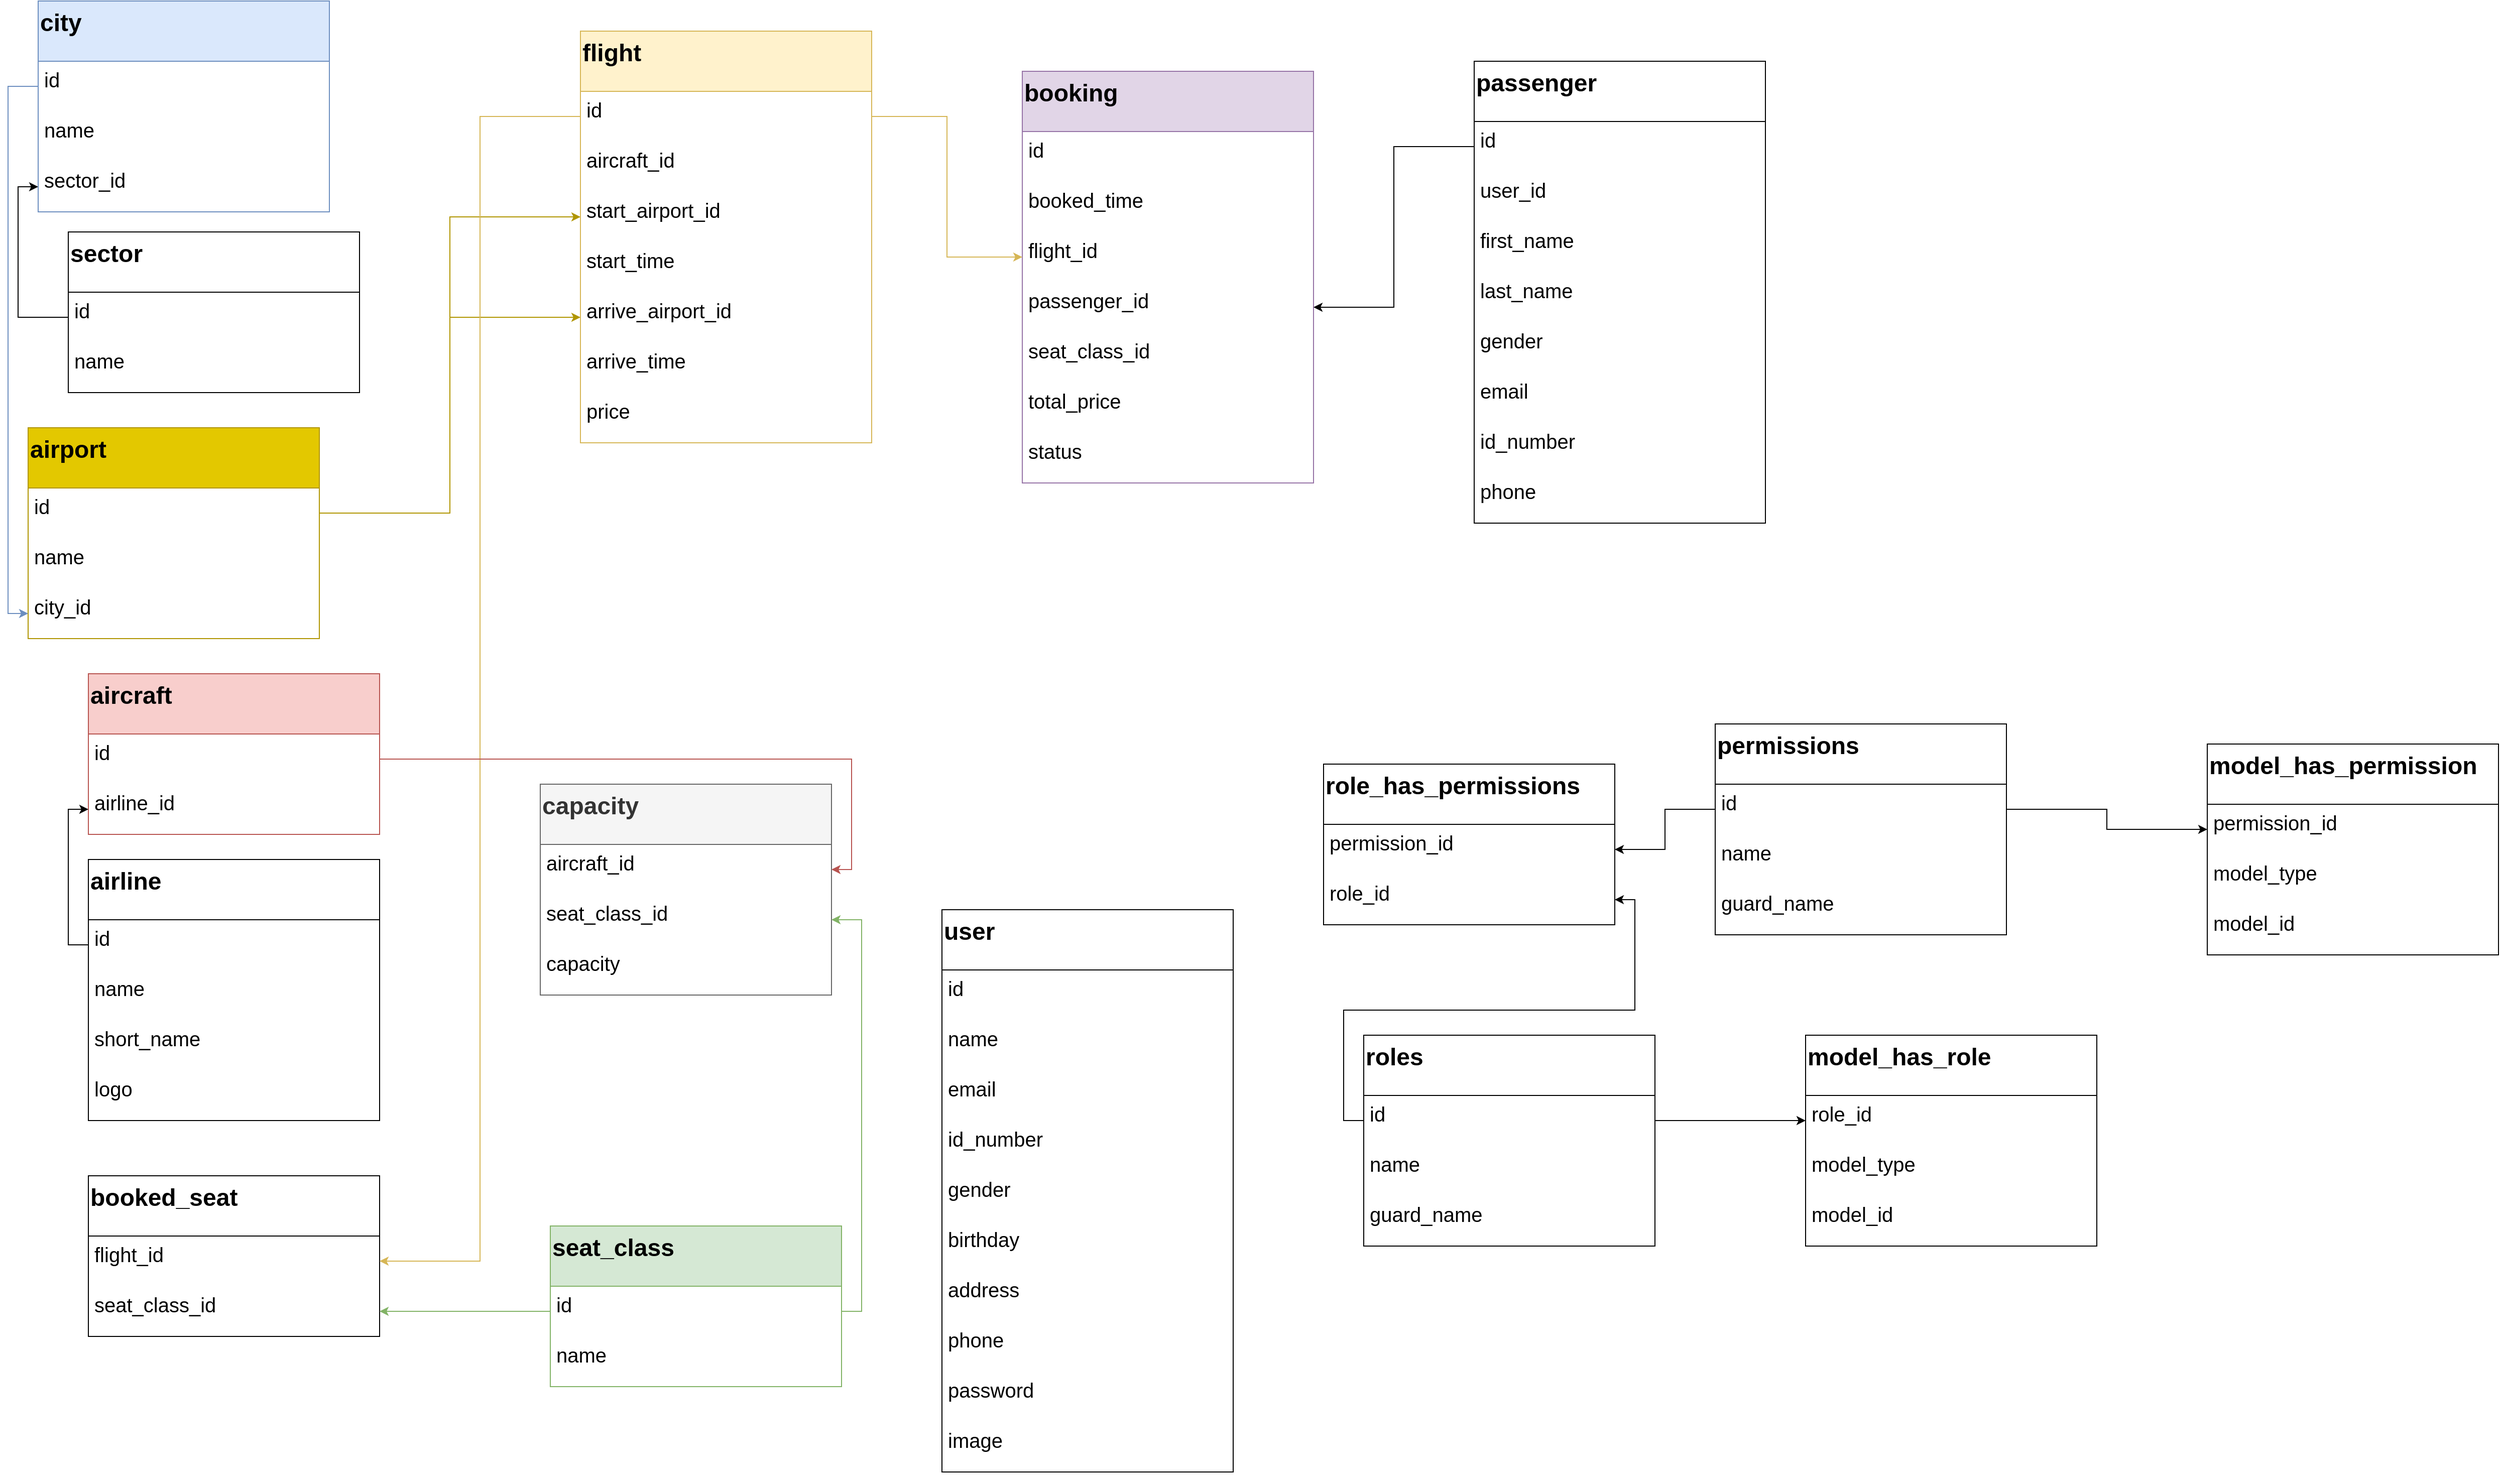 <mxfile version="14.8.4" type="github">
  <diagram id="SoRXDnjwO3ZmQfN1C3io" name="Page-1">
    <mxGraphModel dx="3416" dy="1322" grid="1" gridSize="10" guides="1" tooltips="1" connect="1" arrows="1" fold="1" page="1" pageScale="1" pageWidth="583" pageHeight="827" math="0" shadow="0">
      <root>
        <mxCell id="0" />
        <mxCell id="1" parent="0" />
        <mxCell id="cjGhIyGhjkN-l4axuEIg-139" value="aircraft" style="swimlane;fontStyle=1;childLayout=stackLayout;horizontal=1;startSize=60;horizontalStack=0;resizeParent=1;resizeParentMax=0;resizeLast=0;collapsible=1;marginBottom=0;fontSize=24;strokeColor=#b85450;align=left;verticalAlign=top;fillColor=#f8cecc;" parent="1" vertex="1">
          <mxGeometry x="-750" y="690" width="290" height="160" as="geometry">
            <mxRectangle x="550" y="930" width="110" height="60" as="alternateBounds" />
          </mxGeometry>
        </mxCell>
        <mxCell id="cjGhIyGhjkN-l4axuEIg-140" value="id" style="text;strokeColor=none;fillColor=none;align=left;verticalAlign=top;spacingLeft=4;spacingRight=4;overflow=hidden;rotatable=0;points=[[0,0.5],[1,0.5]];portConstraint=eastwest;fontSize=20;" parent="cjGhIyGhjkN-l4axuEIg-139" vertex="1">
          <mxGeometry y="60" width="290" height="50" as="geometry" />
        </mxCell>
        <mxCell id="cjGhIyGhjkN-l4axuEIg-141" value="airline_id" style="text;strokeColor=none;fillColor=none;align=left;verticalAlign=top;spacingLeft=4;spacingRight=4;overflow=hidden;rotatable=0;points=[[0,0.5],[1,0.5]];portConstraint=eastwest;fontSize=20;" parent="cjGhIyGhjkN-l4axuEIg-139" vertex="1">
          <mxGeometry y="110" width="290" height="50" as="geometry" />
        </mxCell>
        <mxCell id="cjGhIyGhjkN-l4axuEIg-152" value="airline" style="swimlane;fontStyle=1;childLayout=stackLayout;horizontal=1;startSize=60;horizontalStack=0;resizeParent=1;resizeParentMax=0;resizeLast=0;collapsible=1;marginBottom=0;fontSize=24;strokeColor=#000000;align=left;verticalAlign=top;" parent="1" vertex="1">
          <mxGeometry x="-750" y="875" width="290" height="260" as="geometry">
            <mxRectangle x="550" y="930" width="110" height="60" as="alternateBounds" />
          </mxGeometry>
        </mxCell>
        <mxCell id="cjGhIyGhjkN-l4axuEIg-153" value="id" style="text;strokeColor=none;fillColor=none;align=left;verticalAlign=top;spacingLeft=4;spacingRight=4;overflow=hidden;rotatable=0;points=[[0,0.5],[1,0.5]];portConstraint=eastwest;fontSize=20;" parent="cjGhIyGhjkN-l4axuEIg-152" vertex="1">
          <mxGeometry y="60" width="290" height="50" as="geometry" />
        </mxCell>
        <mxCell id="cjGhIyGhjkN-l4axuEIg-154" value="name" style="text;strokeColor=none;fillColor=none;align=left;verticalAlign=top;spacingLeft=4;spacingRight=4;overflow=hidden;rotatable=0;points=[[0,0.5],[1,0.5]];portConstraint=eastwest;fontSize=20;" parent="cjGhIyGhjkN-l4axuEIg-152" vertex="1">
          <mxGeometry y="110" width="290" height="50" as="geometry" />
        </mxCell>
        <mxCell id="cjGhIyGhjkN-l4axuEIg-155" value="short_name" style="text;strokeColor=none;fillColor=none;align=left;verticalAlign=top;spacingLeft=4;spacingRight=4;overflow=hidden;rotatable=0;points=[[0,0.5],[1,0.5]];portConstraint=eastwest;fontSize=20;" parent="cjGhIyGhjkN-l4axuEIg-152" vertex="1">
          <mxGeometry y="160" width="290" height="50" as="geometry" />
        </mxCell>
        <mxCell id="cjGhIyGhjkN-l4axuEIg-156" value="logo" style="text;strokeColor=none;fillColor=none;align=left;verticalAlign=top;spacingLeft=4;spacingRight=4;overflow=hidden;rotatable=0;points=[[0,0.5],[1,0.5]];portConstraint=eastwest;fontSize=20;" parent="cjGhIyGhjkN-l4axuEIg-152" vertex="1">
          <mxGeometry y="210" width="290" height="50" as="geometry" />
        </mxCell>
        <mxCell id="cjGhIyGhjkN-l4axuEIg-157" value="booked_seat" style="swimlane;fontStyle=1;childLayout=stackLayout;horizontal=1;startSize=60;horizontalStack=0;resizeParent=1;resizeParentMax=0;resizeLast=0;collapsible=1;marginBottom=0;fontSize=24;strokeColor=#000000;align=left;verticalAlign=top;" parent="1" vertex="1">
          <mxGeometry x="-750" y="1190" width="290" height="160" as="geometry">
            <mxRectangle x="550" y="930" width="110" height="60" as="alternateBounds" />
          </mxGeometry>
        </mxCell>
        <mxCell id="cjGhIyGhjkN-l4axuEIg-158" value="flight_id" style="text;strokeColor=none;fillColor=none;align=left;verticalAlign=top;spacingLeft=4;spacingRight=4;overflow=hidden;rotatable=0;points=[[0,0.5],[1,0.5]];portConstraint=eastwest;fontSize=20;" parent="cjGhIyGhjkN-l4axuEIg-157" vertex="1">
          <mxGeometry y="60" width="290" height="50" as="geometry" />
        </mxCell>
        <mxCell id="cjGhIyGhjkN-l4axuEIg-159" value="seat_class_id" style="text;strokeColor=none;fillColor=none;align=left;verticalAlign=top;spacingLeft=4;spacingRight=4;overflow=hidden;rotatable=0;points=[[0,0.5],[1,0.5]];portConstraint=eastwest;fontSize=20;" parent="cjGhIyGhjkN-l4axuEIg-157" vertex="1">
          <mxGeometry y="110" width="290" height="50" as="geometry" />
        </mxCell>
        <mxCell id="cjGhIyGhjkN-l4axuEIg-160" value="booking" style="swimlane;fontStyle=1;childLayout=stackLayout;horizontal=1;startSize=60;horizontalStack=0;resizeParent=1;resizeParentMax=0;resizeLast=0;collapsible=1;marginBottom=0;fontSize=24;strokeColor=#9673a6;align=left;verticalAlign=top;fillColor=#e1d5e7;" parent="1" vertex="1">
          <mxGeometry x="180" y="90" width="290" height="410" as="geometry">
            <mxRectangle x="550" y="930" width="110" height="60" as="alternateBounds" />
          </mxGeometry>
        </mxCell>
        <mxCell id="cjGhIyGhjkN-l4axuEIg-161" value="id" style="text;strokeColor=none;fillColor=none;align=left;verticalAlign=top;spacingLeft=4;spacingRight=4;overflow=hidden;rotatable=0;points=[[0,0.5],[1,0.5]];portConstraint=eastwest;fontSize=20;" parent="cjGhIyGhjkN-l4axuEIg-160" vertex="1">
          <mxGeometry y="60" width="290" height="50" as="geometry" />
        </mxCell>
        <mxCell id="cjGhIyGhjkN-l4axuEIg-162" value="booked_time" style="text;strokeColor=none;fillColor=none;align=left;verticalAlign=top;spacingLeft=4;spacingRight=4;overflow=hidden;rotatable=0;points=[[0,0.5],[1,0.5]];portConstraint=eastwest;fontSize=20;" parent="cjGhIyGhjkN-l4axuEIg-160" vertex="1">
          <mxGeometry y="110" width="290" height="50" as="geometry" />
        </mxCell>
        <mxCell id="cjGhIyGhjkN-l4axuEIg-163" value="flight_id" style="text;strokeColor=none;fillColor=none;align=left;verticalAlign=top;spacingLeft=4;spacingRight=4;overflow=hidden;rotatable=0;points=[[0,0.5],[1,0.5]];portConstraint=eastwest;fontSize=20;" parent="cjGhIyGhjkN-l4axuEIg-160" vertex="1">
          <mxGeometry y="160" width="290" height="50" as="geometry" />
        </mxCell>
        <mxCell id="dwVEOOAWxV4uYfPuYmq5-7" value="passenger_id" style="text;strokeColor=none;fillColor=none;align=left;verticalAlign=top;spacingLeft=4;spacingRight=4;overflow=hidden;rotatable=0;points=[[0,0.5],[1,0.5]];portConstraint=eastwest;fontSize=20;" parent="cjGhIyGhjkN-l4axuEIg-160" vertex="1">
          <mxGeometry y="210" width="290" height="50" as="geometry" />
        </mxCell>
        <mxCell id="dwVEOOAWxV4uYfPuYmq5-4" value="seat_class_id" style="text;strokeColor=none;fillColor=none;align=left;verticalAlign=top;spacingLeft=4;spacingRight=4;overflow=hidden;rotatable=0;points=[[0,0.5],[1,0.5]];portConstraint=eastwest;fontSize=20;" parent="cjGhIyGhjkN-l4axuEIg-160" vertex="1">
          <mxGeometry y="260" width="290" height="50" as="geometry" />
        </mxCell>
        <mxCell id="dwVEOOAWxV4uYfPuYmq5-5" value="total_price" style="text;strokeColor=none;fillColor=none;align=left;verticalAlign=top;spacingLeft=4;spacingRight=4;overflow=hidden;rotatable=0;points=[[0,0.5],[1,0.5]];portConstraint=eastwest;fontSize=20;" parent="cjGhIyGhjkN-l4axuEIg-160" vertex="1">
          <mxGeometry y="310" width="290" height="50" as="geometry" />
        </mxCell>
        <mxCell id="dwVEOOAWxV4uYfPuYmq5-6" value="status" style="text;strokeColor=none;fillColor=none;align=left;verticalAlign=top;spacingLeft=4;spacingRight=4;overflow=hidden;rotatable=0;points=[[0,0.5],[1,0.5]];portConstraint=eastwest;fontSize=20;" parent="cjGhIyGhjkN-l4axuEIg-160" vertex="1">
          <mxGeometry y="360" width="290" height="50" as="geometry" />
        </mxCell>
        <mxCell id="cjGhIyGhjkN-l4axuEIg-168" value="capacity" style="swimlane;fontStyle=1;childLayout=stackLayout;horizontal=1;startSize=60;horizontalStack=0;resizeParent=1;resizeParentMax=0;resizeLast=0;collapsible=1;marginBottom=0;fontSize=24;strokeColor=#666666;align=left;verticalAlign=top;fillColor=#f5f5f5;fontColor=#333333;" parent="1" vertex="1">
          <mxGeometry x="-300" y="800" width="290" height="210" as="geometry">
            <mxRectangle x="550" y="930" width="110" height="60" as="alternateBounds" />
          </mxGeometry>
        </mxCell>
        <mxCell id="cjGhIyGhjkN-l4axuEIg-169" value="aircraft_id" style="text;strokeColor=none;fillColor=none;align=left;verticalAlign=top;spacingLeft=4;spacingRight=4;overflow=hidden;rotatable=0;points=[[0,0.5],[1,0.5]];portConstraint=eastwest;fontSize=20;" parent="cjGhIyGhjkN-l4axuEIg-168" vertex="1">
          <mxGeometry y="60" width="290" height="50" as="geometry" />
        </mxCell>
        <mxCell id="cjGhIyGhjkN-l4axuEIg-170" value="seat_class_id" style="text;strokeColor=none;fillColor=none;align=left;verticalAlign=top;spacingLeft=4;spacingRight=4;overflow=hidden;rotatable=0;points=[[0,0.5],[1,0.5]];portConstraint=eastwest;fontSize=20;" parent="cjGhIyGhjkN-l4axuEIg-168" vertex="1">
          <mxGeometry y="110" width="290" height="50" as="geometry" />
        </mxCell>
        <mxCell id="cjGhIyGhjkN-l4axuEIg-171" value="capacity" style="text;strokeColor=none;fillColor=none;align=left;verticalAlign=top;spacingLeft=4;spacingRight=4;overflow=hidden;rotatable=0;points=[[0,0.5],[1,0.5]];portConstraint=eastwest;fontSize=20;" parent="cjGhIyGhjkN-l4axuEIg-168" vertex="1">
          <mxGeometry y="160" width="290" height="50" as="geometry" />
        </mxCell>
        <mxCell id="cjGhIyGhjkN-l4axuEIg-172" value="city" style="swimlane;fontStyle=1;childLayout=stackLayout;horizontal=1;startSize=60;horizontalStack=0;resizeParent=1;resizeParentMax=0;resizeLast=0;collapsible=1;marginBottom=0;fontSize=24;strokeColor=#6c8ebf;align=left;verticalAlign=top;fillColor=#dae8fc;" parent="1" vertex="1">
          <mxGeometry x="-800" y="20" width="290" height="210" as="geometry">
            <mxRectangle x="550" y="930" width="110" height="60" as="alternateBounds" />
          </mxGeometry>
        </mxCell>
        <mxCell id="cjGhIyGhjkN-l4axuEIg-173" value="id" style="text;strokeColor=none;fillColor=none;align=left;verticalAlign=top;spacingLeft=4;spacingRight=4;overflow=hidden;rotatable=0;points=[[0,0.5],[1,0.5]];portConstraint=eastwest;fontSize=20;" parent="cjGhIyGhjkN-l4axuEIg-172" vertex="1">
          <mxGeometry y="60" width="290" height="50" as="geometry" />
        </mxCell>
        <mxCell id="cjGhIyGhjkN-l4axuEIg-174" value="name" style="text;strokeColor=none;fillColor=none;align=left;verticalAlign=top;spacingLeft=4;spacingRight=4;overflow=hidden;rotatable=0;points=[[0,0.5],[1,0.5]];portConstraint=eastwest;fontSize=20;" parent="cjGhIyGhjkN-l4axuEIg-172" vertex="1">
          <mxGeometry y="110" width="290" height="50" as="geometry" />
        </mxCell>
        <mxCell id="cjGhIyGhjkN-l4axuEIg-175" value="sector_id" style="text;strokeColor=none;fillColor=none;align=left;verticalAlign=top;spacingLeft=4;spacingRight=4;overflow=hidden;rotatable=0;points=[[0,0.5],[1,0.5]];portConstraint=eastwest;fontSize=20;" parent="cjGhIyGhjkN-l4axuEIg-172" vertex="1">
          <mxGeometry y="160" width="290" height="50" as="geometry" />
        </mxCell>
        <mxCell id="cjGhIyGhjkN-l4axuEIg-176" value="flight" style="swimlane;fontStyle=1;childLayout=stackLayout;horizontal=1;startSize=60;horizontalStack=0;resizeParent=1;resizeParentMax=0;resizeLast=0;collapsible=1;marginBottom=0;fontSize=24;strokeColor=#d6b656;align=left;verticalAlign=top;fillColor=#fff2cc;" parent="1" vertex="1">
          <mxGeometry x="-260" y="50" width="290" height="410" as="geometry">
            <mxRectangle x="550" y="930" width="110" height="60" as="alternateBounds" />
          </mxGeometry>
        </mxCell>
        <mxCell id="cjGhIyGhjkN-l4axuEIg-177" value="id" style="text;strokeColor=none;fillColor=none;align=left;verticalAlign=top;spacingLeft=4;spacingRight=4;overflow=hidden;rotatable=0;points=[[0,0.5],[1,0.5]];portConstraint=eastwest;fontSize=20;" parent="cjGhIyGhjkN-l4axuEIg-176" vertex="1">
          <mxGeometry y="60" width="290" height="50" as="geometry" />
        </mxCell>
        <mxCell id="cjGhIyGhjkN-l4axuEIg-178" value="aircraft_id" style="text;strokeColor=none;fillColor=none;align=left;verticalAlign=top;spacingLeft=4;spacingRight=4;overflow=hidden;rotatable=0;points=[[0,0.5],[1,0.5]];portConstraint=eastwest;fontSize=20;" parent="cjGhIyGhjkN-l4axuEIg-176" vertex="1">
          <mxGeometry y="110" width="290" height="50" as="geometry" />
        </mxCell>
        <mxCell id="cjGhIyGhjkN-l4axuEIg-179" value="start_airport_id" style="text;strokeColor=none;fillColor=none;align=left;verticalAlign=top;spacingLeft=4;spacingRight=4;overflow=hidden;rotatable=0;points=[[0,0.5],[1,0.5]];portConstraint=eastwest;fontSize=20;" parent="cjGhIyGhjkN-l4axuEIg-176" vertex="1">
          <mxGeometry y="160" width="290" height="50" as="geometry" />
        </mxCell>
        <mxCell id="cjGhIyGhjkN-l4axuEIg-180" value="start_time" style="text;strokeColor=none;fillColor=none;align=left;verticalAlign=top;spacingLeft=4;spacingRight=4;overflow=hidden;rotatable=0;points=[[0,0.5],[1,0.5]];portConstraint=eastwest;fontSize=20;" parent="cjGhIyGhjkN-l4axuEIg-176" vertex="1">
          <mxGeometry y="210" width="290" height="50" as="geometry" />
        </mxCell>
        <mxCell id="cjGhIyGhjkN-l4axuEIg-181" value="arrive_airport_id" style="text;strokeColor=none;fillColor=none;align=left;verticalAlign=top;spacingLeft=4;spacingRight=4;overflow=hidden;rotatable=0;points=[[0,0.5],[1,0.5]];portConstraint=eastwest;fontSize=20;" parent="cjGhIyGhjkN-l4axuEIg-176" vertex="1">
          <mxGeometry y="260" width="290" height="50" as="geometry" />
        </mxCell>
        <mxCell id="cjGhIyGhjkN-l4axuEIg-182" value="arrive_time" style="text;strokeColor=none;fillColor=none;align=left;verticalAlign=top;spacingLeft=4;spacingRight=4;overflow=hidden;rotatable=0;points=[[0,0.5],[1,0.5]];portConstraint=eastwest;fontSize=20;" parent="cjGhIyGhjkN-l4axuEIg-176" vertex="1">
          <mxGeometry y="310" width="290" height="50" as="geometry" />
        </mxCell>
        <mxCell id="cjGhIyGhjkN-l4axuEIg-183" value="price" style="text;strokeColor=none;fillColor=none;align=left;verticalAlign=top;spacingLeft=4;spacingRight=4;overflow=hidden;rotatable=0;points=[[0,0.5],[1,0.5]];portConstraint=eastwest;fontSize=20;" parent="cjGhIyGhjkN-l4axuEIg-176" vertex="1">
          <mxGeometry y="360" width="290" height="50" as="geometry" />
        </mxCell>
        <mxCell id="cjGhIyGhjkN-l4axuEIg-184" value="model_has_permission" style="swimlane;fontStyle=1;childLayout=stackLayout;horizontal=1;startSize=60;horizontalStack=0;resizeParent=1;resizeParentMax=0;resizeLast=0;collapsible=1;marginBottom=0;fontSize=24;strokeColor=#000000;align=left;verticalAlign=top;" parent="1" vertex="1">
          <mxGeometry x="1360" y="760" width="290" height="210" as="geometry">
            <mxRectangle x="550" y="930" width="110" height="60" as="alternateBounds" />
          </mxGeometry>
        </mxCell>
        <mxCell id="cjGhIyGhjkN-l4axuEIg-185" value="permission_id" style="text;strokeColor=none;fillColor=none;align=left;verticalAlign=top;spacingLeft=4;spacingRight=4;overflow=hidden;rotatable=0;points=[[0,0.5],[1,0.5]];portConstraint=eastwest;fontSize=20;" parent="cjGhIyGhjkN-l4axuEIg-184" vertex="1">
          <mxGeometry y="60" width="290" height="50" as="geometry" />
        </mxCell>
        <mxCell id="cjGhIyGhjkN-l4axuEIg-186" value="model_type" style="text;strokeColor=none;fillColor=none;align=left;verticalAlign=top;spacingLeft=4;spacingRight=4;overflow=hidden;rotatable=0;points=[[0,0.5],[1,0.5]];portConstraint=eastwest;fontSize=20;" parent="cjGhIyGhjkN-l4axuEIg-184" vertex="1">
          <mxGeometry y="110" width="290" height="50" as="geometry" />
        </mxCell>
        <mxCell id="cjGhIyGhjkN-l4axuEIg-187" value="model_id" style="text;strokeColor=none;fillColor=none;align=left;verticalAlign=top;spacingLeft=4;spacingRight=4;overflow=hidden;rotatable=0;points=[[0,0.5],[1,0.5]];portConstraint=eastwest;fontSize=20;" parent="cjGhIyGhjkN-l4axuEIg-184" vertex="1">
          <mxGeometry y="160" width="290" height="50" as="geometry" />
        </mxCell>
        <mxCell id="cjGhIyGhjkN-l4axuEIg-188" value="model_has_role" style="swimlane;fontStyle=1;childLayout=stackLayout;horizontal=1;startSize=60;horizontalStack=0;resizeParent=1;resizeParentMax=0;resizeLast=0;collapsible=1;marginBottom=0;fontSize=24;strokeColor=#000000;align=left;verticalAlign=top;" parent="1" vertex="1">
          <mxGeometry x="960" y="1050" width="290" height="210" as="geometry">
            <mxRectangle x="550" y="930" width="110" height="60" as="alternateBounds" />
          </mxGeometry>
        </mxCell>
        <mxCell id="cjGhIyGhjkN-l4axuEIg-189" value="role_id" style="text;strokeColor=none;fillColor=none;align=left;verticalAlign=top;spacingLeft=4;spacingRight=4;overflow=hidden;rotatable=0;points=[[0,0.5],[1,0.5]];portConstraint=eastwest;fontSize=20;" parent="cjGhIyGhjkN-l4axuEIg-188" vertex="1">
          <mxGeometry y="60" width="290" height="50" as="geometry" />
        </mxCell>
        <mxCell id="cjGhIyGhjkN-l4axuEIg-190" value="model_type" style="text;strokeColor=none;fillColor=none;align=left;verticalAlign=top;spacingLeft=4;spacingRight=4;overflow=hidden;rotatable=0;points=[[0,0.5],[1,0.5]];portConstraint=eastwest;fontSize=20;" parent="cjGhIyGhjkN-l4axuEIg-188" vertex="1">
          <mxGeometry y="110" width="290" height="50" as="geometry" />
        </mxCell>
        <mxCell id="cjGhIyGhjkN-l4axuEIg-191" value="model_id" style="text;strokeColor=none;fillColor=none;align=left;verticalAlign=top;spacingLeft=4;spacingRight=4;overflow=hidden;rotatable=0;points=[[0,0.5],[1,0.5]];portConstraint=eastwest;fontSize=20;" parent="cjGhIyGhjkN-l4axuEIg-188" vertex="1">
          <mxGeometry y="160" width="290" height="50" as="geometry" />
        </mxCell>
        <mxCell id="cjGhIyGhjkN-l4axuEIg-192" value="passenger" style="swimlane;fontStyle=1;childLayout=stackLayout;horizontal=1;startSize=60;horizontalStack=0;resizeParent=1;resizeParentMax=0;resizeLast=0;collapsible=1;marginBottom=0;fontSize=24;strokeColor=#000000;align=left;verticalAlign=top;" parent="1" vertex="1">
          <mxGeometry x="630" y="80" width="290" height="460" as="geometry">
            <mxRectangle x="550" y="930" width="110" height="60" as="alternateBounds" />
          </mxGeometry>
        </mxCell>
        <mxCell id="cjGhIyGhjkN-l4axuEIg-193" value="id" style="text;strokeColor=none;fillColor=none;align=left;verticalAlign=top;spacingLeft=4;spacingRight=4;overflow=hidden;rotatable=0;points=[[0,0.5],[1,0.5]];portConstraint=eastwest;fontSize=20;" parent="cjGhIyGhjkN-l4axuEIg-192" vertex="1">
          <mxGeometry y="60" width="290" height="50" as="geometry" />
        </mxCell>
        <mxCell id="dwVEOOAWxV4uYfPuYmq5-1" value="user_id" style="text;strokeColor=none;fillColor=none;align=left;verticalAlign=top;spacingLeft=4;spacingRight=4;overflow=hidden;rotatable=0;points=[[0,0.5],[1,0.5]];portConstraint=eastwest;fontSize=20;" parent="cjGhIyGhjkN-l4axuEIg-192" vertex="1">
          <mxGeometry y="110" width="290" height="50" as="geometry" />
        </mxCell>
        <mxCell id="oDikXgAVGrcmsy6VHiM1-22" value="first_name" style="text;strokeColor=none;fillColor=none;align=left;verticalAlign=top;spacingLeft=4;spacingRight=4;overflow=hidden;rotatable=0;points=[[0,0.5],[1,0.5]];portConstraint=eastwest;fontSize=20;" parent="cjGhIyGhjkN-l4axuEIg-192" vertex="1">
          <mxGeometry y="160" width="290" height="50" as="geometry" />
        </mxCell>
        <mxCell id="cjGhIyGhjkN-l4axuEIg-194" value="last_name" style="text;strokeColor=none;fillColor=none;align=left;verticalAlign=top;spacingLeft=4;spacingRight=4;overflow=hidden;rotatable=0;points=[[0,0.5],[1,0.5]];portConstraint=eastwest;fontSize=20;" parent="cjGhIyGhjkN-l4axuEIg-192" vertex="1">
          <mxGeometry y="210" width="290" height="50" as="geometry" />
        </mxCell>
        <mxCell id="cjGhIyGhjkN-l4axuEIg-195" value="gender" style="text;strokeColor=none;fillColor=none;align=left;verticalAlign=top;spacingLeft=4;spacingRight=4;overflow=hidden;rotatable=0;points=[[0,0.5],[1,0.5]];portConstraint=eastwest;fontSize=20;" parent="cjGhIyGhjkN-l4axuEIg-192" vertex="1">
          <mxGeometry y="260" width="290" height="50" as="geometry" />
        </mxCell>
        <mxCell id="dwVEOOAWxV4uYfPuYmq5-2" value="email" style="text;strokeColor=none;fillColor=none;align=left;verticalAlign=top;spacingLeft=4;spacingRight=4;overflow=hidden;rotatable=0;points=[[0,0.5],[1,0.5]];portConstraint=eastwest;fontSize=20;" parent="cjGhIyGhjkN-l4axuEIg-192" vertex="1">
          <mxGeometry y="310" width="290" height="50" as="geometry" />
        </mxCell>
        <mxCell id="xMIE6E7BOP23Hvamp6td-2" value="id_number" style="text;strokeColor=none;fillColor=none;align=left;verticalAlign=top;spacingLeft=4;spacingRight=4;overflow=hidden;rotatable=0;points=[[0,0.5],[1,0.5]];portConstraint=eastwest;fontSize=20;" vertex="1" parent="cjGhIyGhjkN-l4axuEIg-192">
          <mxGeometry y="360" width="290" height="50" as="geometry" />
        </mxCell>
        <mxCell id="dwVEOOAWxV4uYfPuYmq5-3" value="phone" style="text;strokeColor=none;fillColor=none;align=left;verticalAlign=top;spacingLeft=4;spacingRight=4;overflow=hidden;rotatable=0;points=[[0,0.5],[1,0.5]];portConstraint=eastwest;fontSize=20;" parent="cjGhIyGhjkN-l4axuEIg-192" vertex="1">
          <mxGeometry y="410" width="290" height="50" as="geometry" />
        </mxCell>
        <mxCell id="cjGhIyGhjkN-l4axuEIg-200" value="roles" style="swimlane;fontStyle=1;childLayout=stackLayout;horizontal=1;startSize=60;horizontalStack=0;resizeParent=1;resizeParentMax=0;resizeLast=0;collapsible=1;marginBottom=0;fontSize=24;strokeColor=#000000;align=left;verticalAlign=top;" parent="1" vertex="1">
          <mxGeometry x="520" y="1050" width="290" height="210" as="geometry">
            <mxRectangle x="550" y="930" width="110" height="60" as="alternateBounds" />
          </mxGeometry>
        </mxCell>
        <mxCell id="cjGhIyGhjkN-l4axuEIg-201" value="id" style="text;strokeColor=none;fillColor=none;align=left;verticalAlign=top;spacingLeft=4;spacingRight=4;overflow=hidden;rotatable=0;points=[[0,0.5],[1,0.5]];portConstraint=eastwest;fontSize=20;" parent="cjGhIyGhjkN-l4axuEIg-200" vertex="1">
          <mxGeometry y="60" width="290" height="50" as="geometry" />
        </mxCell>
        <mxCell id="cjGhIyGhjkN-l4axuEIg-202" value="name" style="text;strokeColor=none;fillColor=none;align=left;verticalAlign=top;spacingLeft=4;spacingRight=4;overflow=hidden;rotatable=0;points=[[0,0.5],[1,0.5]];portConstraint=eastwest;fontSize=20;" parent="cjGhIyGhjkN-l4axuEIg-200" vertex="1">
          <mxGeometry y="110" width="290" height="50" as="geometry" />
        </mxCell>
        <mxCell id="cjGhIyGhjkN-l4axuEIg-203" value="guard_name" style="text;strokeColor=none;fillColor=none;align=left;verticalAlign=top;spacingLeft=4;spacingRight=4;overflow=hidden;rotatable=0;points=[[0,0.5],[1,0.5]];portConstraint=eastwest;fontSize=20;" parent="cjGhIyGhjkN-l4axuEIg-200" vertex="1">
          <mxGeometry y="160" width="290" height="50" as="geometry" />
        </mxCell>
        <mxCell id="cjGhIyGhjkN-l4axuEIg-204" value="role_has_permissions" style="swimlane;fontStyle=1;childLayout=stackLayout;horizontal=1;startSize=60;horizontalStack=0;resizeParent=1;resizeParentMax=0;resizeLast=0;collapsible=1;marginBottom=0;fontSize=24;strokeColor=#000000;align=left;verticalAlign=top;" parent="1" vertex="1">
          <mxGeometry x="480" y="780" width="290" height="160" as="geometry">
            <mxRectangle x="550" y="930" width="110" height="60" as="alternateBounds" />
          </mxGeometry>
        </mxCell>
        <mxCell id="cjGhIyGhjkN-l4axuEIg-205" value="permission_id" style="text;strokeColor=none;fillColor=none;align=left;verticalAlign=top;spacingLeft=4;spacingRight=4;overflow=hidden;rotatable=0;points=[[0,0.5],[1,0.5]];portConstraint=eastwest;fontSize=20;" parent="cjGhIyGhjkN-l4axuEIg-204" vertex="1">
          <mxGeometry y="60" width="290" height="50" as="geometry" />
        </mxCell>
        <mxCell id="cjGhIyGhjkN-l4axuEIg-206" value="role_id" style="text;strokeColor=none;fillColor=none;align=left;verticalAlign=top;spacingLeft=4;spacingRight=4;overflow=hidden;rotatable=0;points=[[0,0.5],[1,0.5]];portConstraint=eastwest;fontSize=20;" parent="cjGhIyGhjkN-l4axuEIg-204" vertex="1">
          <mxGeometry y="110" width="290" height="50" as="geometry" />
        </mxCell>
        <mxCell id="cjGhIyGhjkN-l4axuEIg-207" value="seat_class" style="swimlane;fontStyle=1;childLayout=stackLayout;horizontal=1;startSize=60;horizontalStack=0;resizeParent=1;resizeParentMax=0;resizeLast=0;collapsible=1;marginBottom=0;fontSize=24;strokeColor=#82b366;align=left;verticalAlign=top;fillColor=#d5e8d4;" parent="1" vertex="1">
          <mxGeometry x="-290" y="1240" width="290" height="160" as="geometry">
            <mxRectangle x="550" y="930" width="110" height="60" as="alternateBounds" />
          </mxGeometry>
        </mxCell>
        <mxCell id="cjGhIyGhjkN-l4axuEIg-208" value="id" style="text;strokeColor=none;fillColor=none;align=left;verticalAlign=top;spacingLeft=4;spacingRight=4;overflow=hidden;rotatable=0;points=[[0,0.5],[1,0.5]];portConstraint=eastwest;fontSize=20;" parent="cjGhIyGhjkN-l4axuEIg-207" vertex="1">
          <mxGeometry y="60" width="290" height="50" as="geometry" />
        </mxCell>
        <mxCell id="cjGhIyGhjkN-l4axuEIg-209" value="name" style="text;strokeColor=none;fillColor=none;align=left;verticalAlign=top;spacingLeft=4;spacingRight=4;overflow=hidden;rotatable=0;points=[[0,0.5],[1,0.5]];portConstraint=eastwest;fontSize=20;" parent="cjGhIyGhjkN-l4axuEIg-207" vertex="1">
          <mxGeometry y="110" width="290" height="50" as="geometry" />
        </mxCell>
        <mxCell id="cjGhIyGhjkN-l4axuEIg-210" value="sector" style="swimlane;fontStyle=1;childLayout=stackLayout;horizontal=1;startSize=60;horizontalStack=0;resizeParent=1;resizeParentMax=0;resizeLast=0;collapsible=1;marginBottom=0;fontSize=24;strokeColor=#000000;align=left;verticalAlign=top;" parent="1" vertex="1">
          <mxGeometry x="-770" y="250" width="290" height="160" as="geometry">
            <mxRectangle x="550" y="930" width="110" height="60" as="alternateBounds" />
          </mxGeometry>
        </mxCell>
        <mxCell id="cjGhIyGhjkN-l4axuEIg-211" value="id" style="text;strokeColor=none;fillColor=none;align=left;verticalAlign=top;spacingLeft=4;spacingRight=4;overflow=hidden;rotatable=0;points=[[0,0.5],[1,0.5]];portConstraint=eastwest;fontSize=20;" parent="cjGhIyGhjkN-l4axuEIg-210" vertex="1">
          <mxGeometry y="60" width="290" height="50" as="geometry" />
        </mxCell>
        <mxCell id="cjGhIyGhjkN-l4axuEIg-212" value="name" style="text;strokeColor=none;fillColor=none;align=left;verticalAlign=top;spacingLeft=4;spacingRight=4;overflow=hidden;rotatable=0;points=[[0,0.5],[1,0.5]];portConstraint=eastwest;fontSize=20;" parent="cjGhIyGhjkN-l4axuEIg-210" vertex="1">
          <mxGeometry y="110" width="290" height="50" as="geometry" />
        </mxCell>
        <mxCell id="cjGhIyGhjkN-l4axuEIg-213" value="user" style="swimlane;fontStyle=1;childLayout=stackLayout;horizontal=1;startSize=60;horizontalStack=0;resizeParent=1;resizeParentMax=0;resizeLast=0;collapsible=1;marginBottom=0;fontSize=24;strokeColor=#000000;align=left;verticalAlign=top;" parent="1" vertex="1">
          <mxGeometry x="100" y="925" width="290" height="560" as="geometry">
            <mxRectangle x="50" y="715" width="110" height="60" as="alternateBounds" />
          </mxGeometry>
        </mxCell>
        <mxCell id="cjGhIyGhjkN-l4axuEIg-214" value="id" style="text;strokeColor=none;fillColor=none;align=left;verticalAlign=top;spacingLeft=4;spacingRight=4;overflow=hidden;rotatable=0;points=[[0,0.5],[1,0.5]];portConstraint=eastwest;fontSize=20;" parent="cjGhIyGhjkN-l4axuEIg-213" vertex="1">
          <mxGeometry y="60" width="290" height="50" as="geometry" />
        </mxCell>
        <mxCell id="cjGhIyGhjkN-l4axuEIg-215" value="name" style="text;strokeColor=none;fillColor=none;align=left;verticalAlign=top;spacingLeft=4;spacingRight=4;overflow=hidden;rotatable=0;points=[[0,0.5],[1,0.5]];portConstraint=eastwest;fontSize=20;" parent="cjGhIyGhjkN-l4axuEIg-213" vertex="1">
          <mxGeometry y="110" width="290" height="50" as="geometry" />
        </mxCell>
        <mxCell id="cjGhIyGhjkN-l4axuEIg-216" value="email" style="text;strokeColor=none;fillColor=none;align=left;verticalAlign=top;spacingLeft=4;spacingRight=4;overflow=hidden;rotatable=0;points=[[0,0.5],[1,0.5]];portConstraint=eastwest;fontSize=20;" parent="cjGhIyGhjkN-l4axuEIg-213" vertex="1">
          <mxGeometry y="160" width="290" height="50" as="geometry" />
        </mxCell>
        <mxCell id="xMIE6E7BOP23Hvamp6td-1" value="id_number" style="text;strokeColor=none;fillColor=none;align=left;verticalAlign=top;spacingLeft=4;spacingRight=4;overflow=hidden;rotatable=0;points=[[0,0.5],[1,0.5]];portConstraint=eastwest;fontSize=20;" vertex="1" parent="cjGhIyGhjkN-l4axuEIg-213">
          <mxGeometry y="210" width="290" height="50" as="geometry" />
        </mxCell>
        <mxCell id="cjGhIyGhjkN-l4axuEIg-217" value="gender" style="text;strokeColor=none;fillColor=none;align=left;verticalAlign=top;spacingLeft=4;spacingRight=4;overflow=hidden;rotatable=0;points=[[0,0.5],[1,0.5]];portConstraint=eastwest;fontSize=20;" parent="cjGhIyGhjkN-l4axuEIg-213" vertex="1">
          <mxGeometry y="260" width="290" height="50" as="geometry" />
        </mxCell>
        <mxCell id="cjGhIyGhjkN-l4axuEIg-218" value="birthday" style="text;strokeColor=none;fillColor=none;align=left;verticalAlign=top;spacingLeft=4;spacingRight=4;overflow=hidden;rotatable=0;points=[[0,0.5],[1,0.5]];portConstraint=eastwest;fontSize=20;" parent="cjGhIyGhjkN-l4axuEIg-213" vertex="1">
          <mxGeometry y="310" width="290" height="50" as="geometry" />
        </mxCell>
        <mxCell id="cjGhIyGhjkN-l4axuEIg-219" value="address" style="text;strokeColor=none;fillColor=none;align=left;verticalAlign=top;spacingLeft=4;spacingRight=4;overflow=hidden;rotatable=0;points=[[0,0.5],[1,0.5]];portConstraint=eastwest;fontSize=20;" parent="cjGhIyGhjkN-l4axuEIg-213" vertex="1">
          <mxGeometry y="360" width="290" height="50" as="geometry" />
        </mxCell>
        <mxCell id="cjGhIyGhjkN-l4axuEIg-220" value="phone" style="text;strokeColor=none;fillColor=none;align=left;verticalAlign=top;spacingLeft=4;spacingRight=4;overflow=hidden;rotatable=0;points=[[0,0.5],[1,0.5]];portConstraint=eastwest;fontSize=20;" parent="cjGhIyGhjkN-l4axuEIg-213" vertex="1">
          <mxGeometry y="410" width="290" height="50" as="geometry" />
        </mxCell>
        <mxCell id="cjGhIyGhjkN-l4axuEIg-224" value="password" style="text;strokeColor=none;fillColor=none;align=left;verticalAlign=top;spacingLeft=4;spacingRight=4;overflow=hidden;rotatable=0;points=[[0,0.5],[1,0.5]];portConstraint=eastwest;fontSize=20;" parent="cjGhIyGhjkN-l4axuEIg-213" vertex="1">
          <mxGeometry y="460" width="290" height="50" as="geometry" />
        </mxCell>
        <mxCell id="cjGhIyGhjkN-l4axuEIg-225" value="image" style="text;strokeColor=none;fillColor=none;align=left;verticalAlign=top;spacingLeft=4;spacingRight=4;overflow=hidden;rotatable=0;points=[[0,0.5],[1,0.5]];portConstraint=eastwest;fontSize=20;" parent="cjGhIyGhjkN-l4axuEIg-213" vertex="1">
          <mxGeometry y="510" width="290" height="50" as="geometry" />
        </mxCell>
        <mxCell id="cjGhIyGhjkN-l4axuEIg-227" style="edgeStyle=orthogonalEdgeStyle;rounded=0;orthogonalLoop=1;jettySize=auto;html=1;exitX=1;exitY=0.5;exitDx=0;exitDy=0;entryX=0;entryY=0.5;entryDx=0;entryDy=0;fontSize=20;" parent="1" source="cjGhIyGhjkN-l4axuEIg-197" target="cjGhIyGhjkN-l4axuEIg-185" edge="1">
          <mxGeometry relative="1" as="geometry" />
        </mxCell>
        <mxCell id="cjGhIyGhjkN-l4axuEIg-196" value="permissions" style="swimlane;fontStyle=1;childLayout=stackLayout;horizontal=1;startSize=60;horizontalStack=0;resizeParent=1;resizeParentMax=0;resizeLast=0;collapsible=1;marginBottom=0;fontSize=24;strokeColor=#000000;align=left;verticalAlign=top;" parent="1" vertex="1">
          <mxGeometry x="870" y="740" width="290" height="210" as="geometry">
            <mxRectangle x="550" y="930" width="110" height="60" as="alternateBounds" />
          </mxGeometry>
        </mxCell>
        <mxCell id="cjGhIyGhjkN-l4axuEIg-197" value="id" style="text;strokeColor=none;fillColor=none;align=left;verticalAlign=top;spacingLeft=4;spacingRight=4;overflow=hidden;rotatable=0;points=[[0,0.5],[1,0.5]];portConstraint=eastwest;fontSize=20;" parent="cjGhIyGhjkN-l4axuEIg-196" vertex="1">
          <mxGeometry y="60" width="290" height="50" as="geometry" />
        </mxCell>
        <mxCell id="cjGhIyGhjkN-l4axuEIg-198" value="name" style="text;strokeColor=none;fillColor=none;align=left;verticalAlign=top;spacingLeft=4;spacingRight=4;overflow=hidden;rotatable=0;points=[[0,0.5],[1,0.5]];portConstraint=eastwest;fontSize=20;" parent="cjGhIyGhjkN-l4axuEIg-196" vertex="1">
          <mxGeometry y="110" width="290" height="50" as="geometry" />
        </mxCell>
        <mxCell id="cjGhIyGhjkN-l4axuEIg-199" value="guard_name" style="text;strokeColor=none;fillColor=none;align=left;verticalAlign=top;spacingLeft=4;spacingRight=4;overflow=hidden;rotatable=0;points=[[0,0.5],[1,0.5]];portConstraint=eastwest;fontSize=20;" parent="cjGhIyGhjkN-l4axuEIg-196" vertex="1">
          <mxGeometry y="160" width="290" height="50" as="geometry" />
        </mxCell>
        <mxCell id="cjGhIyGhjkN-l4axuEIg-228" style="edgeStyle=orthogonalEdgeStyle;rounded=0;orthogonalLoop=1;jettySize=auto;html=1;exitX=0;exitY=0.5;exitDx=0;exitDy=0;fontSize=20;" parent="1" source="cjGhIyGhjkN-l4axuEIg-197" target="cjGhIyGhjkN-l4axuEIg-205" edge="1">
          <mxGeometry relative="1" as="geometry" />
        </mxCell>
        <mxCell id="cjGhIyGhjkN-l4axuEIg-229" style="edgeStyle=orthogonalEdgeStyle;rounded=0;orthogonalLoop=1;jettySize=auto;html=1;exitX=1;exitY=0.5;exitDx=0;exitDy=0;fontSize=20;" parent="1" source="cjGhIyGhjkN-l4axuEIg-201" target="cjGhIyGhjkN-l4axuEIg-189" edge="1">
          <mxGeometry relative="1" as="geometry" />
        </mxCell>
        <mxCell id="cjGhIyGhjkN-l4axuEIg-230" style="edgeStyle=orthogonalEdgeStyle;rounded=0;orthogonalLoop=1;jettySize=auto;html=1;exitX=0;exitY=0.5;exitDx=0;exitDy=0;fontSize=20;" parent="1" source="cjGhIyGhjkN-l4axuEIg-201" target="cjGhIyGhjkN-l4axuEIg-206" edge="1">
          <mxGeometry relative="1" as="geometry" />
        </mxCell>
        <mxCell id="kM9EDb7U-N0cWwTwihxK-1" value="airport" style="swimlane;fontStyle=1;childLayout=stackLayout;horizontal=1;startSize=60;horizontalStack=0;resizeParent=1;resizeParentMax=0;resizeLast=0;collapsible=1;marginBottom=0;fontSize=24;strokeColor=#B09500;align=left;verticalAlign=top;fillColor=#e3c800;fontColor=#000000;" parent="1" vertex="1">
          <mxGeometry x="-810" y="445" width="290" height="210" as="geometry">
            <mxRectangle x="550" y="930" width="110" height="60" as="alternateBounds" />
          </mxGeometry>
        </mxCell>
        <mxCell id="kM9EDb7U-N0cWwTwihxK-2" value="id" style="text;strokeColor=none;fillColor=none;align=left;verticalAlign=top;spacingLeft=4;spacingRight=4;overflow=hidden;rotatable=0;points=[[0,0.5],[1,0.5]];portConstraint=eastwest;fontSize=20;" parent="kM9EDb7U-N0cWwTwihxK-1" vertex="1">
          <mxGeometry y="60" width="290" height="50" as="geometry" />
        </mxCell>
        <mxCell id="kM9EDb7U-N0cWwTwihxK-3" value="name" style="text;strokeColor=none;fillColor=none;align=left;verticalAlign=top;spacingLeft=4;spacingRight=4;overflow=hidden;rotatable=0;points=[[0,0.5],[1,0.5]];portConstraint=eastwest;fontSize=20;" parent="kM9EDb7U-N0cWwTwihxK-1" vertex="1">
          <mxGeometry y="110" width="290" height="50" as="geometry" />
        </mxCell>
        <mxCell id="kM9EDb7U-N0cWwTwihxK-4" value="city_id" style="text;strokeColor=none;fillColor=none;align=left;verticalAlign=top;spacingLeft=4;spacingRight=4;overflow=hidden;rotatable=0;points=[[0,0.5],[1,0.5]];portConstraint=eastwest;fontSize=20;" parent="kM9EDb7U-N0cWwTwihxK-1" vertex="1">
          <mxGeometry y="160" width="290" height="50" as="geometry" />
        </mxCell>
        <mxCell id="oDikXgAVGrcmsy6VHiM1-5" style="edgeStyle=orthogonalEdgeStyle;rounded=0;orthogonalLoop=1;jettySize=auto;html=1;exitX=0;exitY=0.5;exitDx=0;exitDy=0;entryX=0;entryY=0.5;entryDx=0;entryDy=0;fillColor=#dae8fc;strokeColor=#6c8ebf;" parent="1" source="cjGhIyGhjkN-l4axuEIg-173" target="kM9EDb7U-N0cWwTwihxK-4" edge="1">
          <mxGeometry relative="1" as="geometry" />
        </mxCell>
        <mxCell id="oDikXgAVGrcmsy6VHiM1-6" style="edgeStyle=orthogonalEdgeStyle;rounded=0;orthogonalLoop=1;jettySize=auto;html=1;exitX=0;exitY=0.5;exitDx=0;exitDy=0;entryX=0;entryY=0.5;entryDx=0;entryDy=0;" parent="1" source="cjGhIyGhjkN-l4axuEIg-211" target="cjGhIyGhjkN-l4axuEIg-175" edge="1">
          <mxGeometry relative="1" as="geometry" />
        </mxCell>
        <mxCell id="oDikXgAVGrcmsy6VHiM1-7" style="edgeStyle=orthogonalEdgeStyle;rounded=0;orthogonalLoop=1;jettySize=auto;html=1;exitX=1;exitY=0.5;exitDx=0;exitDy=0;fillColor=#e3c800;strokeColor=#B09500;" parent="1" source="kM9EDb7U-N0cWwTwihxK-2" target="cjGhIyGhjkN-l4axuEIg-179" edge="1">
          <mxGeometry relative="1" as="geometry" />
        </mxCell>
        <mxCell id="oDikXgAVGrcmsy6VHiM1-8" style="edgeStyle=orthogonalEdgeStyle;rounded=0;orthogonalLoop=1;jettySize=auto;html=1;exitX=1;exitY=0.5;exitDx=0;exitDy=0;entryX=0;entryY=0.5;entryDx=0;entryDy=0;fillColor=#e3c800;strokeColor=#B09500;" parent="1" source="kM9EDb7U-N0cWwTwihxK-2" target="cjGhIyGhjkN-l4axuEIg-181" edge="1">
          <mxGeometry relative="1" as="geometry" />
        </mxCell>
        <mxCell id="oDikXgAVGrcmsy6VHiM1-10" style="edgeStyle=orthogonalEdgeStyle;rounded=0;orthogonalLoop=1;jettySize=auto;html=1;exitX=0;exitY=0.5;exitDx=0;exitDy=0;entryX=0;entryY=0.5;entryDx=0;entryDy=0;" parent="1" source="cjGhIyGhjkN-l4axuEIg-153" target="cjGhIyGhjkN-l4axuEIg-141" edge="1">
          <mxGeometry relative="1" as="geometry" />
        </mxCell>
        <mxCell id="oDikXgAVGrcmsy6VHiM1-11" style="edgeStyle=orthogonalEdgeStyle;rounded=0;orthogonalLoop=1;jettySize=auto;html=1;exitX=0;exitY=0.5;exitDx=0;exitDy=0;entryX=1;entryY=0.5;entryDx=0;entryDy=0;fillColor=#fff2cc;strokeColor=#d6b656;" parent="1" source="cjGhIyGhjkN-l4axuEIg-177" target="cjGhIyGhjkN-l4axuEIg-158" edge="1">
          <mxGeometry relative="1" as="geometry" />
        </mxCell>
        <mxCell id="oDikXgAVGrcmsy6VHiM1-12" style="edgeStyle=orthogonalEdgeStyle;rounded=0;orthogonalLoop=1;jettySize=auto;html=1;exitX=0;exitY=0.5;exitDx=0;exitDy=0;entryX=1;entryY=0.5;entryDx=0;entryDy=0;fillColor=#d5e8d4;strokeColor=#82b366;" parent="1" source="cjGhIyGhjkN-l4axuEIg-208" target="cjGhIyGhjkN-l4axuEIg-159" edge="1">
          <mxGeometry relative="1" as="geometry" />
        </mxCell>
        <mxCell id="oDikXgAVGrcmsy6VHiM1-14" style="edgeStyle=orthogonalEdgeStyle;rounded=0;orthogonalLoop=1;jettySize=auto;html=1;exitX=1;exitY=0.5;exitDx=0;exitDy=0;entryX=1;entryY=0.5;entryDx=0;entryDy=0;fillColor=#d5e8d4;strokeColor=#82b366;" parent="1" source="cjGhIyGhjkN-l4axuEIg-208" target="cjGhIyGhjkN-l4axuEIg-170" edge="1">
          <mxGeometry relative="1" as="geometry" />
        </mxCell>
        <mxCell id="oDikXgAVGrcmsy6VHiM1-15" style="edgeStyle=orthogonalEdgeStyle;rounded=0;orthogonalLoop=1;jettySize=auto;html=1;exitX=1;exitY=0.5;exitDx=0;exitDy=0;entryX=1;entryY=0.5;entryDx=0;entryDy=0;fillColor=#f8cecc;strokeColor=#b85450;" parent="1" source="cjGhIyGhjkN-l4axuEIg-140" target="cjGhIyGhjkN-l4axuEIg-169" edge="1">
          <mxGeometry relative="1" as="geometry" />
        </mxCell>
        <mxCell id="oDikXgAVGrcmsy6VHiM1-17" style="edgeStyle=orthogonalEdgeStyle;rounded=0;orthogonalLoop=1;jettySize=auto;html=1;exitX=1;exitY=0.5;exitDx=0;exitDy=0;entryX=0;entryY=0.5;entryDx=0;entryDy=0;fillColor=#fff2cc;strokeColor=#d6b656;" parent="1" source="cjGhIyGhjkN-l4axuEIg-177" target="cjGhIyGhjkN-l4axuEIg-163" edge="1">
          <mxGeometry relative="1" as="geometry" />
        </mxCell>
        <mxCell id="dwVEOOAWxV4uYfPuYmq5-8" style="edgeStyle=orthogonalEdgeStyle;rounded=0;orthogonalLoop=1;jettySize=auto;html=1;exitX=0;exitY=0.5;exitDx=0;exitDy=0;entryX=1;entryY=0.5;entryDx=0;entryDy=0;" parent="1" source="cjGhIyGhjkN-l4axuEIg-193" target="dwVEOOAWxV4uYfPuYmq5-7" edge="1">
          <mxGeometry relative="1" as="geometry" />
        </mxCell>
      </root>
    </mxGraphModel>
  </diagram>
</mxfile>
